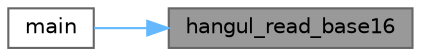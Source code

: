 digraph "hangul_read_base16"
{
 // LATEX_PDF_SIZE
  bgcolor="transparent";
  edge [fontname=Helvetica,fontsize=10,labelfontname=Helvetica,labelfontsize=10];
  node [fontname=Helvetica,fontsize=10,shape=box,height=0.2,width=0.4];
  rankdir="RL";
  Node1 [label="hangul_read_base16",height=0.2,width=0.4,color="gray40", fillcolor="grey60", style="filled", fontcolor="black",tooltip="Read hangul-base.hex file into a unsigned array."];
  Node1 -> Node2 [dir="back",color="steelblue1",style="solid"];
  Node2 [label="main",height=0.2,width=0.4,color="grey40", fillcolor="white", style="filled",URL="$unigen-hangul_8c.html#a0ddf1224851353fc92bfbff6f499fa97",tooltip="Program entry point."];
}
